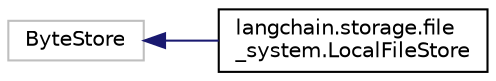 digraph "Graphical Class Hierarchy"
{
 // LATEX_PDF_SIZE
  edge [fontname="Helvetica",fontsize="10",labelfontname="Helvetica",labelfontsize="10"];
  node [fontname="Helvetica",fontsize="10",shape=record];
  rankdir="LR";
  Node15598 [label="ByteStore",height=0.2,width=0.4,color="grey75", fillcolor="white", style="filled",tooltip=" "];
  Node15598 -> Node0 [dir="back",color="midnightblue",fontsize="10",style="solid",fontname="Helvetica"];
  Node0 [label="langchain.storage.file\l_system.LocalFileStore",height=0.2,width=0.4,color="black", fillcolor="white", style="filled",URL="$classlangchain_1_1storage_1_1file__system_1_1LocalFileStore.html",tooltip=" "];
}
